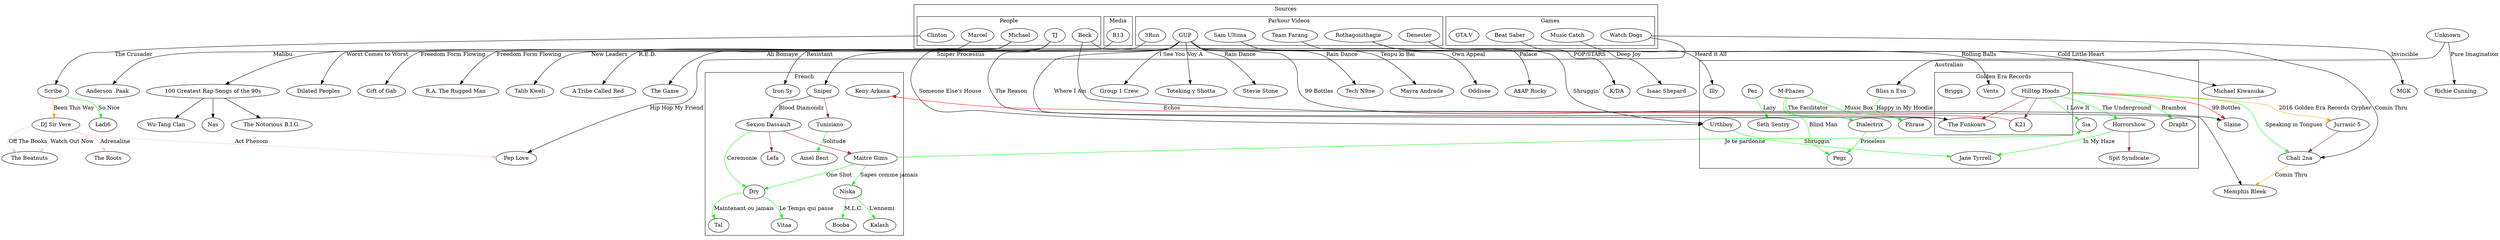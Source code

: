 /**
 * Song relationships represented by arrow colours
 * Sample: Red
 * Interpolation: Blue
 * Remix: Pink
 * Feature: Green
 * Band Member / Affiliation: Brown
 * Reference: Orange
 */

digraph "music-discovery" {
	compound = true;
	// Artists
	"Bliss n Eso" -> "Phrase" [color=green label="Happy in My Hoodie"];

	"Chali 2na" -> "Memphis Bleek" [color=orange label="Comin Thru"];

	"Dialectrix" -> "Pegz" [color=green label="Priceless"];

	"DJ Sir Vere" -> "Pep Love" [color=pink label="Act Phenom"];
	"DJ Sir Vere" -> "The Beatnuts" [color=pink label="Off The Books"];
	"DJ Sir Vere" -> "The Beatnuts" [color=pink label="Watch Out Now"];
	"DJ Sir Vere" -> "The Roots" [color=pink label="Adrenaline"];

	"Dry" -> "Tal" [color=green label="Maintenant ou jamais"];
	"Dry" -> "Vitaa" [color=green label="Le Temps qui passe"];

	"Hilltop Hoods" -> "Chali 2na" [color=green label="Speaking in Tongues"];
	"Hilltop Hoods" -> "Drapht" [color=green label="Brainbox"];
	"Hilltop Hoods" -> "Horrorshow" [color=green label="The Underground"];
	"Hilltop Hoods" -> "Jurrasic 5" [color=orange label="2016 Golden Era Records Cypher" ltail="cluster_Golden Era Records"];
	"Hilltop Hoods" -> "K21" [color=brown];
	"Hilltop Hoods" -> "Sia" [color=green label="I Love It"];
	"Hilltop Hoods" -> "Slaine" [color=red label="99 Bottles" ltail="cluster_Golden Era Records"];
	"Hilltop Hoods" -> "The Funkoars" [color=brown];

	"Horrorshow" -> "Jane Tyrrell" [color=green label="In My Haze"];
	"Horrorshow" -> "Spit Syndicate" [color=brown];

	"Jurrasic 5" -> "Chali 2na" [color=brown];

	"K21" -> "Keny Arkana" [color=red label="Echos"];

	"Maitre Gims" -> "Dry" [color=green label="One Shot"];
	"Maitre Gims" -> "Niska" [color=green label="Sapes comme jamais"];
	"Maitre Gims" -> "Sia" [color=green label="Je te pardonne"];

	"M-Phazes" -> "Dialectrix" [color=green label="The Facilitator"];
	"M-Phazes" -> "Pegz" [color=green label="Blind Man"];
	"M-Phazes" -> "Phrase" [color=green label="Music Box"];

	"Niska" -> "Booba" [color=green label="M.L.C."];
	"Niska" -> "Kalash" [color=green label="L'ennemi"];

	"Pez" -> "Seth Sentry" [color=green label="Lazy"];

	"Scribe" -> "Ladi6" [color=green label="So Nice"];
	"Scribe" -> "DJ Sir Vere" [color=orange label="Been This Way"];

	"Sexion Dassault" -> "Dry" [color=green label="Ceremonie"];
	"Sexion Dassault" -> "Maitre Gims" [color=brown];
	"Sexion Dassault" -> "Lefa" [color=brown];

	"Sniper" -> "Sexion Dassault" [label="Blood Diamondz"];
	"Sniper" -> "Tunisiano" [color=brown];

	"Tunisiano" -> "Amel Bent" [color=green label="Solitude"];

	"Urthboy" -> "Jane Tyrrell" [color=green label="Shruggin'"];

	"100 Greatest Rap Songs of the 90s" -> "Nas";
	"100 Greatest Rap Songs of the 90s" -> "The Notorious B.I.G.";
	"100 Greatest Rap Songs of the 90s" -> "Wu-Tang Clan";

	// People
	"Beck" -> "Memphis Bleek";
	"Beck" -> "Michael Kiwanuka" [label="Cold Little Heart"];
	"Clinton" -> "Scribe" [label="The Crusader"];
	"Marcel" -> "Anderson .Paak" [label="Malibu"];
	"Michael" -> "100 Greatest Rap Songs of the 90s";
	"Michael" -> "Dilated Peoples" [label="Worst Comes to Worst"];
	"Michael" -> "Gift of Gab" [label="Freedom Form Flowing"];
	"Michael" -> "R.A. The Rugged Man" [label="Freedom Form Flowing"];
	"TJ" -> "A Tribe Called Red" [label="R.E.D."];
	"TJ" -> "Talib Kweli" [label="New Leaders"];
	"TJ" -> "Urthboy" [label="Someone Else's House"];

	// Parkour Videos
	"3Run" -> "The Game" [label="Ali Bomaye"];
	"Denester" -> "Chali 2na" [label="Comin Thru" URL="https://www.youtube.com/watch?v=FdZsOb8US5g"];
	"GUP" -> "Group 1 Crew" [label="I See You" URL="https://www.youtube.com/watch?v=FP29nf6HOJc"];
	"GUP" -> "Slaine" [label="99 Bottles" URL="https://www.youtube.com/watch?v=FP29nf6HOJc"];
	"GUP" -> "Sniper" [label="Sniper Processus"];
	"GUP" -> "Stevie Stone" [label="Rain Dance" URL="https://www.youtube.com/watch?v=cNqVxVWG_L4"];
	"GUP" -> "Tech N9ne" [label="Rain Dance" URL="https://www.youtube.com/watch?v=cNqVxVWG_L4"];
	"GUP" -> "The Funkoars" [label="The Reason" URL="https://www.youtube.com/watch?v=nn3R23jly0s"];
	"GUP" -> "The Funkoars" [label="Where I Am" URL="https://www.youtube.com/watch?v=PjSwbupUZjI"];
	"GUP" -> "Toteking y Shotta" [label="Voy A" URL="https://www.youtube.com/watch?v=a_tJCHdyD2E"];
	"GUP" -> "Vents" [label="Rolling Balls" URL="https://www.youtube.com/watch?v=Sb3PGXWK6FY"];
	"Rothagonithagie" -> "Illy" [label="Heard it All" URL="https://www.youtube.com/watch?v=pvO_z3amtiM"];
	"Rothagonithagie" -> "Urthboy" [label="Shruggin'" URL="https://www.youtube.com/watch?v=UZw4vS4qeo4"];
	"Sam Ultima" -> "Mayra Andrade" [label="Tenpu ki Bai" URL="https://www.youtube.com/watch?v=tRKigcEUAp8"];
	"Sam Ultima" -> "Oddisee" [label="Own Appeal" URL="https://www.youtube.com/watch?v=gThasSb2Lxg"];
	"Team Farang" -> "A$AP Rocky" [label="Palace" URL="https://www.youtube.com/watch?v=atg5s65oAxg"];

	// Games
	"Beat Saber" -> "K/DA" [label="POP/STARS"];
	"Music Catch" -> "Isaac Shepard" [label="Deep Joy"];
	"Watch Dogs" -> "MGK" [label="Invincible"];
	"Watch Dogs" -> "Pep Love" [label="Hip Hop My Friend"];

	// Other Media
	"B13" -> "Iron Sy" [label="Resistant"];

	// Unknown
	"Unknown" -> "Richie Cunning" [label="Pure Imagination"]
	"Unknown" -> "Bliss n Eso"

	subgraph "cluster_Sources" {
		label="Sources";

		subgraph "cluster_Parkour Videos" {
			label="Parkour Videos";
			"GUP";
			"3Run";
			"Denester";
			"Rothagonithagie";
			"Sam Ultima";
			"Team Farang";
		}

		subgraph "cluster_People" {
			label="People";
			"Beck";
			"Clinton";
			"Marcel";
			"Michael";
			"TJ";
		}

		subgraph "cluster_Media" {
			label="Media";
			"B13";
		}

		subgraph "cluster_Games" {
			label="Games";
			"Beat Saber";
			"GTA:V";
			"Music Catch";
			"Watch Dogs";
		}
	}

	subgraph "cluster_Aus" {
		label="Australian";
		subgraph "cluster_Golden Era Records" {
			label="Golden Era Records";
			"Briggs";
			"Hilltop Hoods";
			"K21";
			"The Funkoars" ;
			"Vents";
		}

		"Bliss n Eso";
		"Dialectrix";
		"Drapht";
		"Horrorshow";
		"Illy";
		"Jane Tyrrell";
		"M-Phazes";
		"Pegz";
		"Pez";
		"Phrase";
		"Seth Sentry";
		"Sia";
		"Spit Syndicate";
		"Urthboy";
	}

	subgraph "cluster_French" {
		label="French";
		"Amel Bent";
		"Booba";
		"Dry";
		"Iron Sy";
		"Kalash";
		"Keny Arkana";
		"Lefa";
		"Maitre Gims";
		"Niska";
		"Sexion Dassault";
		"Sniper";
		"Tal";
		"Tunisiano";
		"Vitaa";
	}
}
